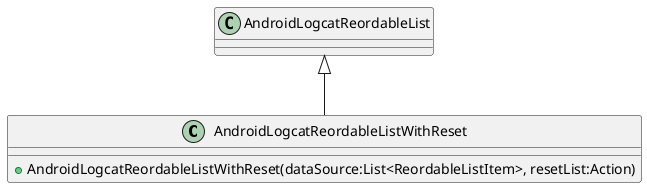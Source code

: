 @startuml
class AndroidLogcatReordableListWithReset {
    + AndroidLogcatReordableListWithReset(dataSource:List<ReordableListItem>, resetList:Action)
}
AndroidLogcatReordableList <|-- AndroidLogcatReordableListWithReset
@enduml
